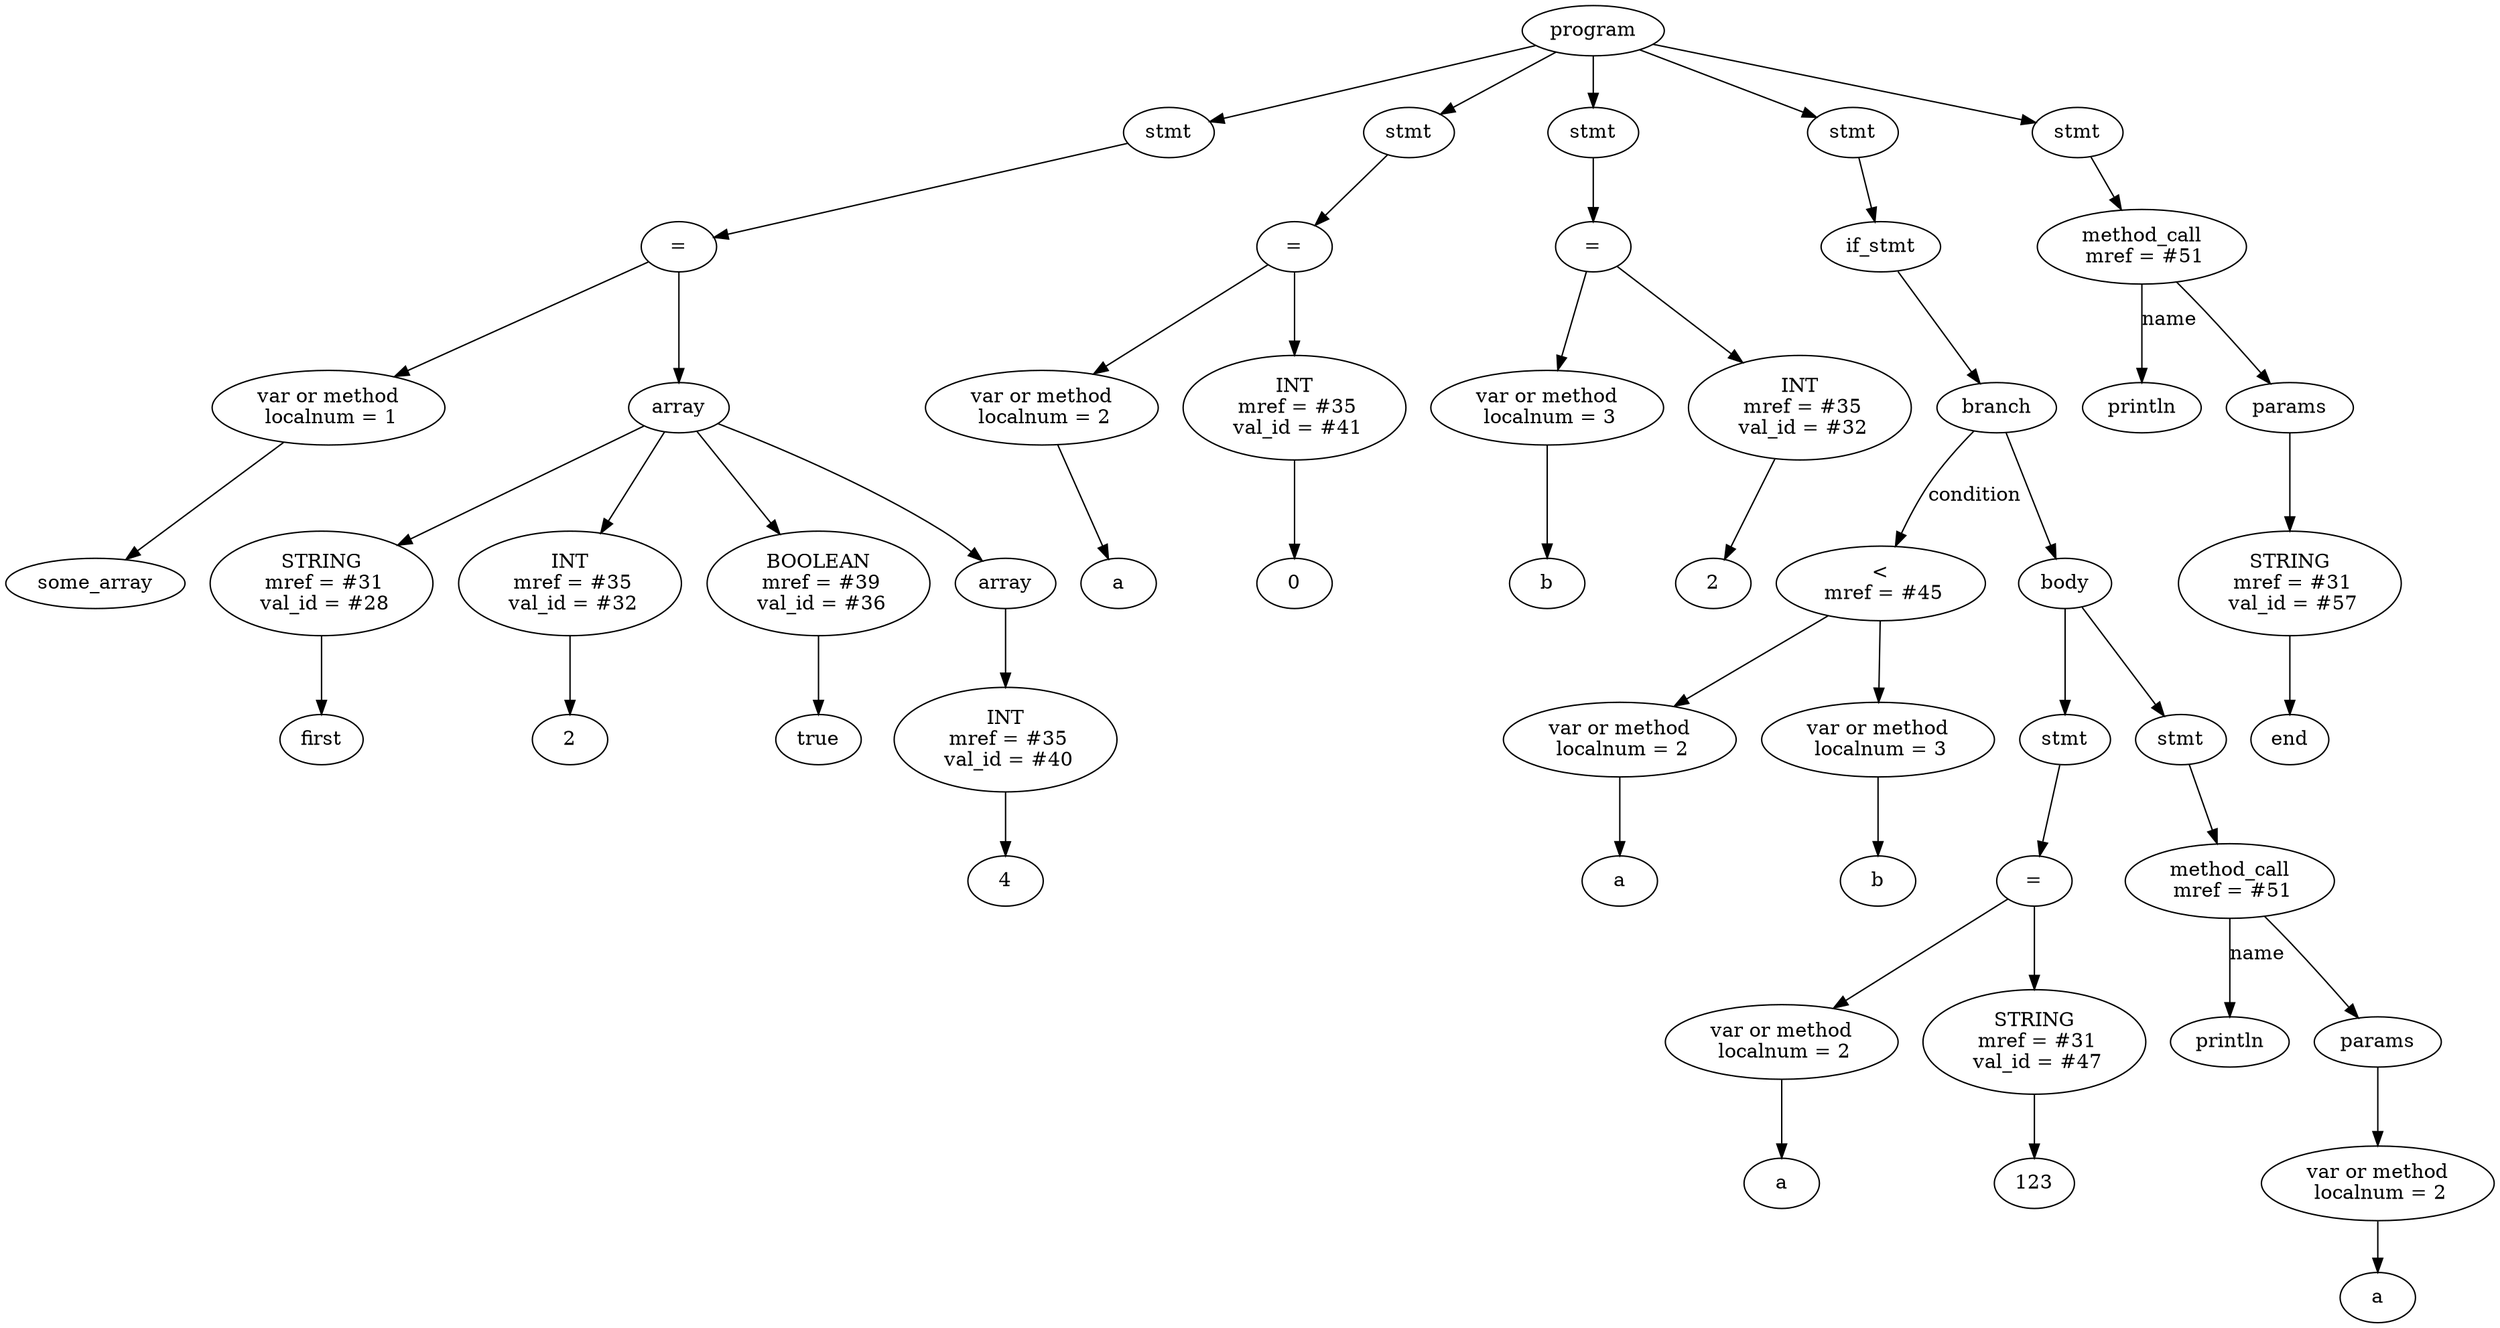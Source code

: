 digraph G {
Id016D5540 [label="program"]
Id016D3FE0 [label="stmt"]
Id016D3F70 [label="="]
Id016C51E8 [label="var or method\n localnum = 1"]
IdVal016C51E8 [label="some_array"]
Id016C51E8->IdVal016C51E8
Id016D3F00 [label = "array"]
Id016D3CD0 [label="STRING\n mref = #31\n val_id = #28"]
IdVal016D3CD0 [label="first"]
Id016D3CD0->IdVal016D3CD0
Id016D3F00->Id016D3CD0
Id016D3D40 [label="INT\n mref = #35\n val_id = #32"]
IdVal016D3D40 [label="2"]
Id016D3D40->IdVal016D3D40
Id016D3F00->Id016D3D40
Id016D3DB0 [label="BOOLEAN\n mref = #39\n val_id = #36"]
IdVal016D3DB0 [label="true"]
Id016D3DB0->IdVal016D3DB0
Id016D3F00->Id016D3DB0
Id016D3E90 [label = "array"]
Id016D3E20 [label="INT\n mref = #35\n val_id = #40"]
IdVal016D3E20 [label="4"]
Id016D3E20->IdVal016D3E20
Id016D3E90->Id016D3E20
Id016D3F00->Id016D3E90
Id016D3F70->Id016C51E8
Id016D3F70->Id016D3F00
Id016D3FE0->Id016D3F70
Id016D5540->Id016D3FE0
Id016D4588 [label="stmt"]
Id016D4150 [label="="]
Id016D4070 [label="var or method\n localnum = 2"]
IdVal016D4070 [label="a"]
Id016D4070->IdVal016D4070
Id016D40E0 [label="INT\n mref = #35\n val_id = #41"]
IdVal016D40E0 [label="0"]
Id016D40E0->IdVal016D40E0
Id016D4150->Id016D4070
Id016D4150->Id016D40E0
Id016D4588->Id016D4150
Id016D5540->Id016D4588
Id016D4498 [label="stmt"]
Id016D5240 [label="="]
Id016D4A38 [label="var or method\n localnum = 3"]
IdVal016D4A38 [label="b"]
Id016D4A38->IdVal016D4A38
Id016D4AA8 [label="INT\n mref = #35\n val_id = #32"]
IdVal016D4AA8 [label="2"]
Id016D4AA8->IdVal016D4AA8
Id016D5240->Id016D4A38
Id016D5240->Id016D4AA8
Id016D4498->Id016D5240
Id016D5540->Id016D4498
Id016D4448 [label="stmt"]
Id016D5450 [label="if_stmt"]
Id016CDFA0 [label="branch"]
Id016D51D0 [label="<\n mref = #45"]
Id016D4D00 [label="var or method\n localnum = 2"]
IdVal016D4D00 [label="a"]
Id016D4D00->IdVal016D4D00
Id016D4C90 [label="var or method\n localnum = 3"]
IdVal016D4C90 [label="b"]
Id016D4C90->IdVal016D4C90
Id016D51D0->Id016D4D00
Id016D51D0->Id016D4C90
Id016CDFA0->Id016D51D0  [label="condition"]
IdBody016CDFA0 [label="body"]
Id016D4678 [label="stmt"]
Id016D4D70 [label="="]
Id016D52B0 [label="var or method\n localnum = 2"]
IdVal016D52B0 [label="a"]
Id016D52B0->IdVal016D52B0
Id016D4B40 [label="STRING\n mref = #31\n val_id = #47"]
IdVal016D4B40 [label="123"]
Id016D4B40->IdVal016D4B40
Id016D4D70->Id016D52B0
Id016D4D70->Id016D4B40
Id016D4678->Id016D4D70
IdBody016CDFA0->Id016D4678
Id016D43A8 [label="stmt"]
Id016D4E50 [label="method_call\n mref = #51"]
IdMethodNameVal016D4E50 [label="println"]
Id016D4E50->IdMethodNameVal016D4E50 [label="name"]
Id016CE400 [label="params"]
Id016D4E50->Id016CE400
Id016D4DE0 [label="var or method\n localnum = 2"]
IdVal016D4DE0 [label="a"]
Id016D4DE0->IdVal016D4DE0
Id016CE400->Id016D4DE0
Id016D43A8->Id016D4E50
IdBody016CDFA0->Id016D43A8
Id016CDFA0->IdBody016CDFA0
Id016D5450->Id016CDFA0
Id016D4448->Id016D5450
Id016D5540->Id016D4448
Id016D4308 [label="stmt"]
Id016D4F30 [label="method_call\n mref = #51"]
IdMethodNameVal016D4F30 [label="println"]
Id016D4F30->IdMethodNameVal016D4F30 [label="name"]
Id016CE588 [label="params"]
Id016D4F30->Id016CE588
Id016D4EC0 [label="STRING\n mref = #31\n val_id = #57"]
IdVal016D4EC0 [label="end"]
Id016D4EC0->IdVal016D4EC0
Id016CE588->Id016D4EC0
Id016D4308->Id016D4F30
Id016D5540->Id016D4308
}